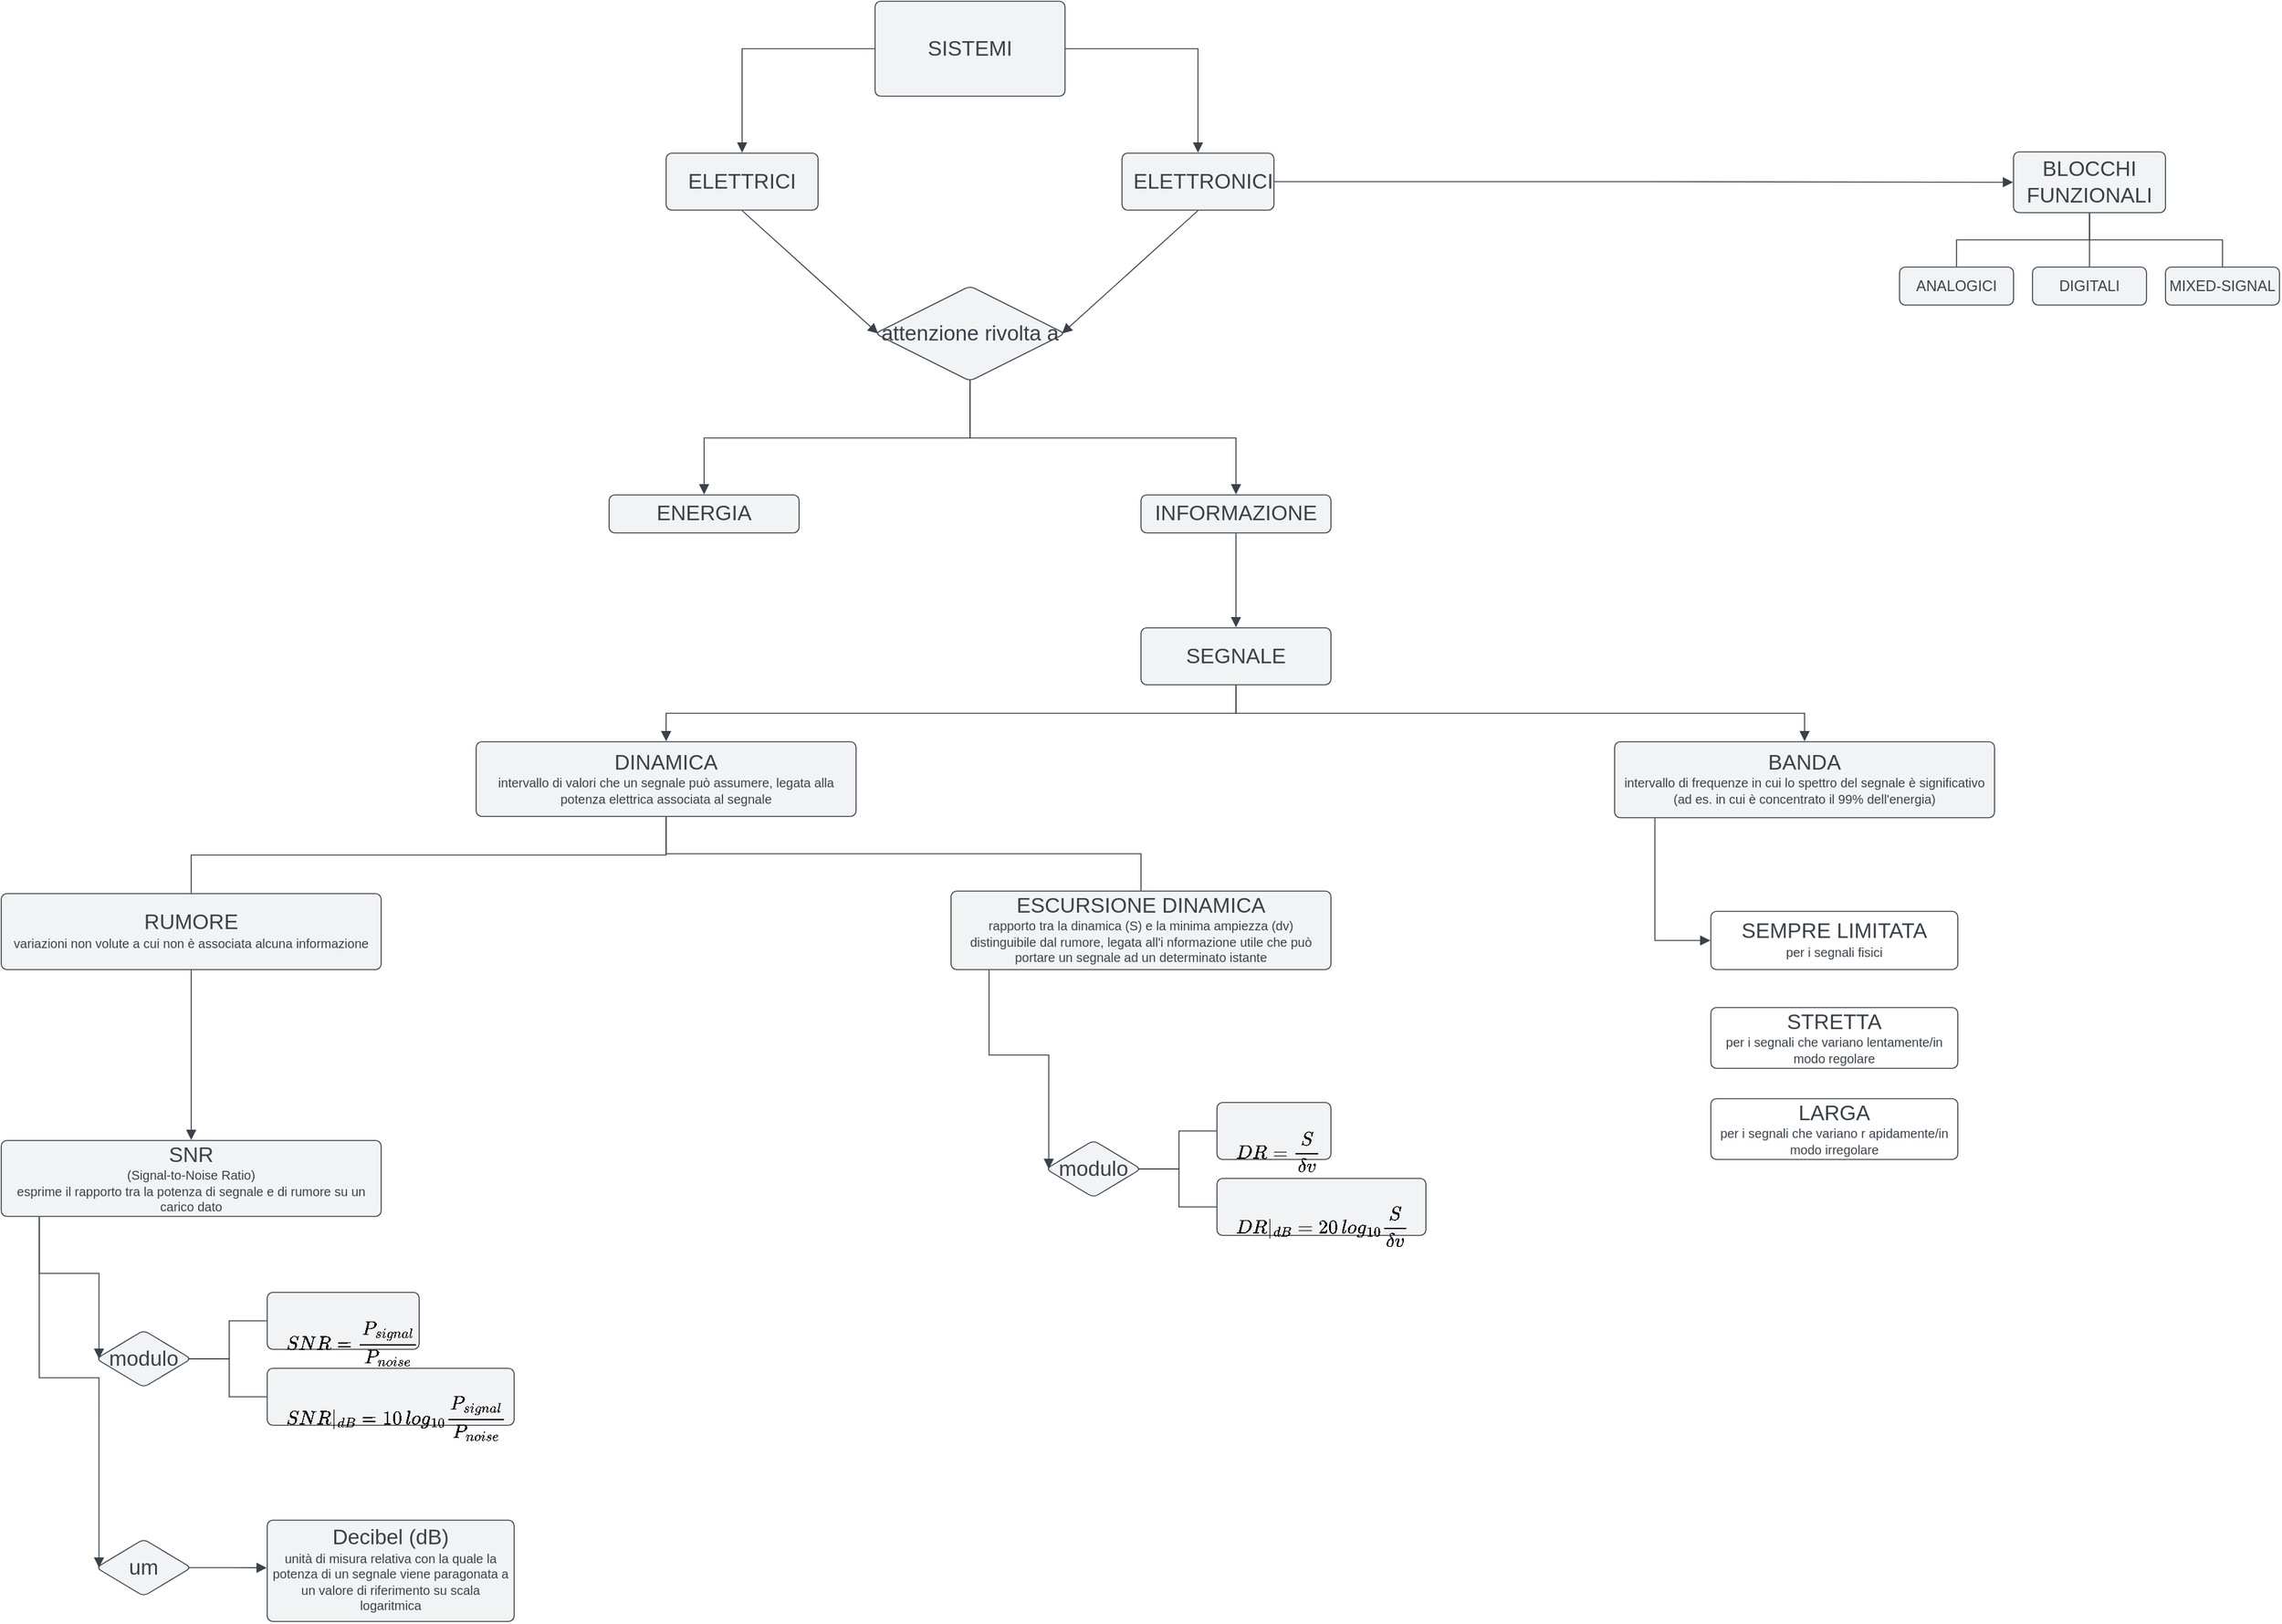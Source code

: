 <mxfile version="18.2.0" type="github"><diagram id="KbQLy3OMnYTvDfTse-Bw" name="Page-1"><mxGraphModel dx="2249" dy="820" grid="1" gridSize="10" guides="1" tooltips="1" connect="1" arrows="1" fold="1" page="1" pageScale="1" pageWidth="827" pageHeight="1169" math="0" shadow="0"><root><mxCell id="0"/><mxCell id="1" parent="0"/><UserObject label="SISTEMI" lucidchartObjectId="9QElXrMDOgw3" id="V_KuhvTImbU-2_eGopWf-1"><mxCell style="html=1;overflow=block;blockSpacing=1;whiteSpace=wrap;fontSize=16.7;fontColor=#3a414a;spacing=9;strokeColor=#3a414a;strokeOpacity=100;fillOpacity=100;rounded=1;absoluteArcSize=1;arcSize=9;fillColor=#f2f3f5;strokeWidth=0.8;" vertex="1" parent="1"><mxGeometry x="240" y="15" width="150" height="75" as="geometry"/></mxCell></UserObject><UserObject label="ELETTRICI" lucidchartObjectId="oREl5EtMewR." id="V_KuhvTImbU-2_eGopWf-2"><mxCell style="html=1;overflow=block;blockSpacing=1;whiteSpace=wrap;fontSize=16.7;fontColor=#3a414a;spacing=9;strokeColor=#3a414a;strokeOpacity=100;fillOpacity=100;rounded=1;absoluteArcSize=1;arcSize=9;fillColor=#f2f3f5;strokeWidth=0.8;" vertex="1" parent="1"><mxGeometry x="75" y="135" width="120" height="45" as="geometry"/></mxCell></UserObject><UserObject label="ELETTRONICI" lucidchartObjectId="GREljfqATe~l" id="V_KuhvTImbU-2_eGopWf-3"><mxCell style="html=1;overflow=block;blockSpacing=1;whiteSpace=wrap;fontSize=16.7;fontColor=#3a414a;spacing=9;strokeColor=#3a414a;strokeOpacity=100;fillOpacity=100;rounded=1;absoluteArcSize=1;arcSize=9;fillColor=#f2f3f5;strokeWidth=0.8;" vertex="1" parent="1"><mxGeometry x="435" y="135" width="120" height="45" as="geometry"/></mxCell></UserObject><UserObject label="" lucidchartObjectId="dVEla7K8sojE" id="V_KuhvTImbU-2_eGopWf-4"><mxCell style="html=1;jettySize=18;whiteSpace=wrap;fontSize=13;strokeColor=#3a414a;strokeOpacity=100;strokeWidth=0.8;rounded=1;arcSize=0;edgeStyle=orthogonalEdgeStyle;startArrow=none;endArrow=block;endFill=1;exitX=-0.002;exitY=0.5;exitPerimeter=0;entryX=0.5;entryY=-0.008;entryPerimeter=0;" edge="1" parent="1" source="V_KuhvTImbU-2_eGopWf-1" target="V_KuhvTImbU-2_eGopWf-2"><mxGeometry width="100" height="100" relative="1" as="geometry"><Array as="points"/></mxGeometry></mxCell></UserObject><UserObject label="" lucidchartObjectId="fVElLN0B~Lug" id="V_KuhvTImbU-2_eGopWf-5"><mxCell style="html=1;jettySize=18;whiteSpace=wrap;fontSize=13;strokeColor=#3a414a;strokeOpacity=100;strokeWidth=0.8;rounded=1;arcSize=0;edgeStyle=orthogonalEdgeStyle;startArrow=none;endArrow=block;endFill=1;exitX=1.002;exitY=0.5;exitPerimeter=0;entryX=0.5;entryY=-0.008;entryPerimeter=0;" edge="1" parent="1" source="V_KuhvTImbU-2_eGopWf-1" target="V_KuhvTImbU-2_eGopWf-3"><mxGeometry width="100" height="100" relative="1" as="geometry"><Array as="points"/></mxGeometry></mxCell></UserObject><UserObject label="attenzione rivolta a" lucidchartObjectId="2ZElksRTVC9U" id="V_KuhvTImbU-2_eGopWf-6"><mxCell style="html=1;overflow=block;blockSpacing=1;whiteSpace=wrap;rhombus;fontSize=16.7;fontColor=#3a414a;spacing=3.8;strokeColor=#3a414a;strokeOpacity=100;fillOpacity=100;rounded=1;absoluteArcSize=1;arcSize=9;fillColor=#f2f3f5;strokeWidth=0.8;" vertex="1" parent="1"><mxGeometry x="240" y="240" width="150" height="75" as="geometry"/></mxCell></UserObject><UserObject label="" lucidchartObjectId="V0ElHmMhb_H_" id="V_KuhvTImbU-2_eGopWf-7"><mxCell style="html=1;jettySize=18;whiteSpace=wrap;fontSize=13;strokeColor=#3a414a;strokeOpacity=100;strokeWidth=0.8;rounded=0;startArrow=none;endArrow=block;endFill=1;exitX=0.5;exitY=1.008;exitPerimeter=0;entryX=0.984;entryY=0.5;entryPerimeter=0;" edge="1" parent="1" source="V_KuhvTImbU-2_eGopWf-3" target="V_KuhvTImbU-2_eGopWf-6"><mxGeometry width="100" height="100" relative="1" as="geometry"><Array as="points"/></mxGeometry></mxCell></UserObject><UserObject label="" lucidchartObjectId="30ElbhEXb_4U" id="V_KuhvTImbU-2_eGopWf-8"><mxCell style="html=1;jettySize=18;whiteSpace=wrap;fontSize=13;strokeColor=#3a414a;strokeOpacity=100;strokeWidth=0.8;rounded=0;startArrow=none;endArrow=block;endFill=1;exitX=0.5;exitY=1.008;exitPerimeter=0;entryX=0.016;entryY=0.5;entryPerimeter=0;" edge="1" parent="1" source="V_KuhvTImbU-2_eGopWf-2" target="V_KuhvTImbU-2_eGopWf-6"><mxGeometry width="100" height="100" relative="1" as="geometry"><Array as="points"/></mxGeometry></mxCell></UserObject><UserObject label="ENERGIA" lucidchartObjectId="r1El8VEPG0fk" id="V_KuhvTImbU-2_eGopWf-9"><mxCell style="html=1;overflow=block;blockSpacing=1;whiteSpace=wrap;fontSize=16.7;fontColor=#3a414a;align=center;spacing=3.8;strokeColor=#3a414a;strokeOpacity=100;fillOpacity=100;rounded=1;absoluteArcSize=1;arcSize=9;fillColor=#f2f3f5;strokeWidth=0.8;" vertex="1" parent="1"><mxGeometry x="30" y="405" width="150" height="30" as="geometry"/></mxCell></UserObject><UserObject label="INFORMAZIONE" lucidchartObjectId="41ElJIFpAn1h" id="V_KuhvTImbU-2_eGopWf-10"><mxCell style="html=1;overflow=block;blockSpacing=1;whiteSpace=wrap;fontSize=16.7;fontColor=#3a414a;spacing=3.8;strokeColor=#3a414a;strokeOpacity=100;fillOpacity=100;rounded=1;absoluteArcSize=1;arcSize=9;fillColor=#f2f3f5;strokeWidth=0.8;" vertex="1" parent="1"><mxGeometry x="450" y="405" width="150" height="30" as="geometry"/></mxCell></UserObject><UserObject label="BLOCCHI FUNZIONALI" lucidchartObjectId="E5El9gGK8zPB" id="V_KuhvTImbU-2_eGopWf-11"><mxCell style="html=1;overflow=block;blockSpacing=1;whiteSpace=wrap;fontSize=16.7;fontColor=#3a414a;spacing=3.8;strokeColor=#3a414a;strokeOpacity=100;fillOpacity=100;rounded=1;absoluteArcSize=1;arcSize=9;fillColor=#f2f3f5;strokeWidth=0.8;" vertex="1" parent="1"><mxGeometry x="1139" y="134" width="120" height="48" as="geometry"/></mxCell></UserObject><UserObject label="" lucidchartObjectId="P5ElHXC_.5g." id="V_KuhvTImbU-2_eGopWf-12"><mxCell style="html=1;jettySize=18;whiteSpace=wrap;fontSize=13;strokeColor=#3a414a;strokeOpacity=100;strokeWidth=0.8;rounded=1;arcSize=12;edgeStyle=orthogonalEdgeStyle;startArrow=none;endArrow=block;endFill=1;exitX=1.003;exitY=0.5;exitPerimeter=0;entryX=-0.003;entryY=0.5;entryPerimeter=0;" edge="1" parent="1" source="V_KuhvTImbU-2_eGopWf-3" target="V_KuhvTImbU-2_eGopWf-11"><mxGeometry width="100" height="100" relative="1" as="geometry"><Array as="points"/></mxGeometry></mxCell></UserObject><UserObject label="ANALOGICI" lucidchartObjectId="~5ElXes_VRlE" id="V_KuhvTImbU-2_eGopWf-13"><mxCell style="html=1;overflow=block;blockSpacing=1;whiteSpace=wrap;fontSize=11.7;fontColor=#3a414a;spacing=3.8;strokeColor=#3a414a;strokeOpacity=100;fillOpacity=100;rounded=1;absoluteArcSize=1;arcSize=9;fillColor=#f2f3f5;strokeWidth=0.8;" vertex="1" parent="1"><mxGeometry x="1049" y="225" width="90" height="30" as="geometry"/></mxCell></UserObject><UserObject label="DIGITALI" lucidchartObjectId="h6ElQ-4IRWUj" id="V_KuhvTImbU-2_eGopWf-14"><mxCell style="html=1;overflow=block;blockSpacing=1;whiteSpace=wrap;fontSize=11.7;fontColor=#3a414a;spacing=3.8;strokeColor=#3a414a;strokeOpacity=100;fillOpacity=100;rounded=1;absoluteArcSize=1;arcSize=9;fillColor=#f2f3f5;strokeWidth=0.8;" vertex="1" parent="1"><mxGeometry x="1154" y="225" width="90" height="30" as="geometry"/></mxCell></UserObject><UserObject label="MIXED-SIGNAL" lucidchartObjectId="l6El-GRD.1cs" id="V_KuhvTImbU-2_eGopWf-15"><mxCell style="html=1;overflow=block;blockSpacing=1;whiteSpace=wrap;fontSize=11.7;fontColor=#3a414a;spacing=3.8;strokeColor=#3a414a;strokeOpacity=100;fillOpacity=100;rounded=1;absoluteArcSize=1;arcSize=9;fillColor=#f2f3f5;strokeWidth=0.8;" vertex="1" parent="1"><mxGeometry x="1259" y="225" width="90" height="30" as="geometry"/></mxCell></UserObject><UserObject label="" lucidchartObjectId="a-ElaWXdOamp" id="V_KuhvTImbU-2_eGopWf-16"><mxCell style="html=1;jettySize=18;whiteSpace=wrap;fontSize=13;strokeColor=#3a414a;strokeOpacity=100;strokeWidth=0.8;rounded=1;arcSize=0;edgeStyle=orthogonalEdgeStyle;startArrow=none;endArrow=none;exitX=0.5;exitY=1.007;exitPerimeter=0;entryX=0.5;entryY=-0.012;entryPerimeter=0;" edge="1" parent="1" source="V_KuhvTImbU-2_eGopWf-11" target="V_KuhvTImbU-2_eGopWf-13"><mxGeometry width="100" height="100" relative="1" as="geometry"><Array as="points"/></mxGeometry></mxCell></UserObject><UserObject label="" lucidchartObjectId="d-ElQZSo8LBz" id="V_KuhvTImbU-2_eGopWf-17"><mxCell style="html=1;jettySize=18;whiteSpace=wrap;fontSize=13;strokeColor=#3a414a;strokeOpacity=100;strokeWidth=0.8;rounded=1;arcSize=0;edgeStyle=orthogonalEdgeStyle;startArrow=none;endArrow=none;exitX=0.5;exitY=1.007;exitPerimeter=0;entryX=0.5;entryY=-0.012;entryPerimeter=0;" edge="1" parent="1" source="V_KuhvTImbU-2_eGopWf-11" target="V_KuhvTImbU-2_eGopWf-15"><mxGeometry width="100" height="100" relative="1" as="geometry"><Array as="points"/></mxGeometry></mxCell></UserObject><UserObject label="" lucidchartObjectId="f-El.wP~4sLb" id="V_KuhvTImbU-2_eGopWf-18"><mxCell style="html=1;jettySize=18;whiteSpace=wrap;fontSize=13;strokeColor=#3a414a;strokeOpacity=100;strokeWidth=0.8;rounded=1;arcSize=0;edgeStyle=orthogonalEdgeStyle;startArrow=none;endArrow=none;exitX=0.5;exitY=1.007;exitPerimeter=0;entryX=0.5;entryY=-0.012;entryPerimeter=0;" edge="1" parent="1" source="V_KuhvTImbU-2_eGopWf-11" target="V_KuhvTImbU-2_eGopWf-14"><mxGeometry width="100" height="100" relative="1" as="geometry"><Array as="points"/></mxGeometry></mxCell></UserObject><UserObject label="SEGNALE" lucidchartObjectId="i~ElQbq9KEDh" id="V_KuhvTImbU-2_eGopWf-19"><mxCell style="html=1;overflow=block;blockSpacing=1;whiteSpace=wrap;fontSize=16.7;fontColor=#3a414a;spacing=3.8;strokeColor=#3a414a;strokeOpacity=100;fillOpacity=100;rounded=1;absoluteArcSize=1;arcSize=9;fillColor=#f2f3f5;strokeWidth=0.8;" vertex="1" parent="1"><mxGeometry x="450" y="510" width="150" height="45" as="geometry"/></mxCell></UserObject><UserObject label="" lucidchartObjectId="vaFlGMC20mRY" id="V_KuhvTImbU-2_eGopWf-20"><mxCell style="html=1;jettySize=18;whiteSpace=wrap;fontSize=13;strokeColor=#3a414a;strokeOpacity=100;strokeWidth=0.8;rounded=1;arcSize=12;edgeStyle=orthogonalEdgeStyle;startArrow=none;endArrow=block;endFill=1;exitX=0.5;exitY=1.012;exitPerimeter=0;entryX=0.5;entryY=-0.008;entryPerimeter=0;" edge="1" parent="1" source="V_KuhvTImbU-2_eGopWf-10" target="V_KuhvTImbU-2_eGopWf-19"><mxGeometry width="100" height="100" relative="1" as="geometry"><Array as="points"/></mxGeometry></mxCell></UserObject><UserObject label="&lt;div style=&quot;display: flex; justify-content: center; text-align: center; align-items: baseline; font-size: 0; line-height: 1.25;margin-top: -2px;&quot;&gt;&lt;span&gt;&lt;span style=&quot;font-size:16.7px;color:#3a414a;&quot;&gt;DINAMICA&#xA;&lt;/span&gt;&lt;span style=&quot;font-size:10px;color:#3a414a;&quot;&gt;intervallo di valori che un segnale può assumere, legata alla potenza elettrica associata al segnale&lt;/span&gt;&lt;/span&gt;&lt;/div&gt;" lucidchartObjectId="CaFlC.bQDcfy" id="V_KuhvTImbU-2_eGopWf-21"><mxCell style="html=1;overflow=block;blockSpacing=1;whiteSpace=wrap;fontSize=13;spacing=3.8;strokeColor=#3a414a;strokeOpacity=100;fillOpacity=100;rounded=1;absoluteArcSize=1;arcSize=9;fillColor=#f2f3f5;strokeWidth=0.8;" vertex="1" parent="1"><mxGeometry x="-75" y="600" width="300" height="59" as="geometry"/></mxCell></UserObject><UserObject label="&lt;div style=&quot;display: flex; justify-content: center; text-align: center; align-items: baseline; font-size: 0; line-height: 1.25;margin-top: -2px;&quot;&gt;&lt;span&gt;&lt;span style=&quot;font-size:16.7px;color:#3a414a;&quot;&gt;BANDA&#xA;&lt;/span&gt;&lt;span style=&quot;font-size:10px;color:#3a414a;&quot;&gt;intervallo di frequenze in cui lo spettro del segnale è significativo (ad es. in cui è concentrato il 99% dell'energia)&lt;/span&gt;&lt;/span&gt;&lt;/div&gt;" lucidchartObjectId="NaFljsvgDDDa" id="V_KuhvTImbU-2_eGopWf-22"><mxCell style="html=1;overflow=block;blockSpacing=1;whiteSpace=wrap;fontSize=13;spacing=3.8;strokeColor=#3a414a;strokeOpacity=100;fillOpacity=100;rounded=1;absoluteArcSize=1;arcSize=9;fillColor=#f2f3f5;strokeWidth=0.8;" vertex="1" parent="1"><mxGeometry x="824" y="600" width="300" height="60" as="geometry"/></mxCell></UserObject><UserObject label="&lt;div style=&quot;display: flex; justify-content: center; text-align: center; align-items: baseline; font-size: 0; line-height: 1.25;margin-top: -2px;&quot;&gt;&lt;span&gt;&lt;span style=&quot;font-size:16.7px;color:#3a414a;&quot;&gt;RUMORE&#xA;&lt;/span&gt;&lt;span style=&quot;font-size:10px;color:#3a414a;&quot;&gt;variazioni non volute a cui non è associata alcuna informazione&lt;/span&gt;&lt;/span&gt;&lt;/div&gt;" lucidchartObjectId="ceFloytlK~nw" id="V_KuhvTImbU-2_eGopWf-23"><mxCell style="html=1;overflow=block;blockSpacing=1;whiteSpace=wrap;fontSize=13;spacing=3.8;strokeColor=#3a414a;strokeOpacity=100;fillOpacity=100;rounded=1;absoluteArcSize=1;arcSize=9;fillColor=#f2f3f5;strokeWidth=0.8;" vertex="1" parent="1"><mxGeometry x="-450" y="720" width="300" height="60" as="geometry"/></mxCell></UserObject><UserObject label="" lucidchartObjectId="PiFlnR73-NgH" id="V_KuhvTImbU-2_eGopWf-24"><mxCell style="html=1;jettySize=18;whiteSpace=wrap;fontSize=13;strokeColor=#3a414a;strokeOpacity=100;strokeWidth=0.8;rounded=1;arcSize=0;edgeStyle=orthogonalEdgeStyle;startArrow=none;endArrow=none;exitX=0.5;exitY=1.006;exitPerimeter=0;entryX=0.5;entryY=-0.006;entryPerimeter=0;" edge="1" parent="1" source="V_KuhvTImbU-2_eGopWf-21" target="V_KuhvTImbU-2_eGopWf-23"><mxGeometry width="100" height="100" relative="1" as="geometry"><Array as="points"/></mxGeometry></mxCell></UserObject><UserObject label="&lt;div style=&quot;display: flex; justify-content: center; text-align: center; align-items: baseline; font-size: 0; line-height: 1.25;margin-top: -2px;&quot;&gt;&lt;span&gt;&lt;span style=&quot;font-size:16.7px;color:#3a414a;&quot;&gt;ESCURSIONE DINAMICA&#xA;&lt;/span&gt;&lt;span style=&quot;font-size:10px;color:#3a414a;&quot;&gt;rapporto tra la dinamica (S) e la minima ampiezza (dv) distinguibile dal rumore, legata all'i nformazione utile che può portare un segnale ad un determinato istante&lt;/span&gt;&lt;/span&gt;&lt;/div&gt;" lucidchartObjectId="-iFlFDH.yqT3" id="V_KuhvTImbU-2_eGopWf-25"><mxCell style="html=1;overflow=block;blockSpacing=1;whiteSpace=wrap;fontSize=13;spacing=3.8;strokeColor=#3a414a;strokeOpacity=100;fillOpacity=100;rounded=1;absoluteArcSize=1;arcSize=9;fillColor=#f2f3f5;strokeWidth=0.8;" vertex="1" parent="1"><mxGeometry x="300" y="718" width="300" height="62" as="geometry"/></mxCell></UserObject><UserObject label="" lucidchartObjectId="ekFlEMJNRGLC" id="V_KuhvTImbU-2_eGopWf-26"><mxCell style="html=1;jettySize=18;whiteSpace=wrap;fontSize=13;strokeColor=#3a414a;strokeOpacity=100;strokeWidth=0.8;rounded=1;arcSize=0;edgeStyle=orthogonalEdgeStyle;startArrow=none;endArrow=none;exitX=0.5;exitY=1.006;exitPerimeter=0;entryX=0.5;entryY=-0.006;entryPerimeter=0;" edge="1" parent="1" source="V_KuhvTImbU-2_eGopWf-21" target="V_KuhvTImbU-2_eGopWf-25"><mxGeometry width="100" height="100" relative="1" as="geometry"><Array as="points"/></mxGeometry></mxCell></UserObject><UserObject label="&lt;div style=&quot;display: flex; justify-content: center; text-align: center; align-items: baseline; font-size: 0; line-height: 1.25;margin-top: -2px;&quot;&gt;&lt;span&gt;&lt;span style=&quot;font-size:16.7px;color:#3a414a;&quot;&gt;SNR&#xA;&lt;/span&gt;&lt;span style=&quot;font-size:10px;color:#3a414a;&quot;&gt;(Signal-to-Noise Ratio)&#xA;esprime il rapporto tra la potenza di segnale e di rumore su un carico dato&lt;/span&gt;&lt;/span&gt;&lt;/div&gt;" lucidchartObjectId="NlFl~mT72mBA" id="V_KuhvTImbU-2_eGopWf-27"><mxCell style="html=1;overflow=block;blockSpacing=1;whiteSpace=wrap;fontSize=13;spacing=3.8;strokeColor=#3a414a;strokeOpacity=100;fillOpacity=100;rounded=1;absoluteArcSize=1;arcSize=9;fillColor=#f2f3f5;strokeWidth=0.8;" vertex="1" parent="1"><mxGeometry x="-450" y="915" width="300" height="60" as="geometry"/></mxCell></UserObject><UserObject label="" lucidchartObjectId="RmFlyv~tMcAi" id="V_KuhvTImbU-2_eGopWf-28"><mxCell style="html=1;jettySize=18;whiteSpace=wrap;fontSize=13;strokeColor=#3a414a;strokeOpacity=100;strokeWidth=0.8;rounded=1;arcSize=12;edgeStyle=orthogonalEdgeStyle;startArrow=none;endArrow=block;endFill=1;exitX=0.5;exitY=1.006;exitPerimeter=0;entryX=0.5;entryY=-0.006;entryPerimeter=0;" edge="1" parent="1" source="V_KuhvTImbU-2_eGopWf-23" target="V_KuhvTImbU-2_eGopWf-27"><mxGeometry width="100" height="100" relative="1" as="geometry"><Array as="points"/></mxGeometry></mxCell></UserObject><UserObject label="" lucidchartObjectId="zpFlL2CMC-he" id="V_KuhvTImbU-2_eGopWf-29"><mxCell style="html=1;jettySize=18;whiteSpace=wrap;fontSize=13;strokeColor=#3a414a;strokeOpacity=100;strokeWidth=0.8;rounded=1;arcSize=0;edgeStyle=orthogonalEdgeStyle;startArrow=none;endArrow=block;endFill=1;exitX=0.5;exitY=0.991;exitPerimeter=0;entryX=0.5;entryY=-0.012;entryPerimeter=0;" edge="1" parent="1" source="V_KuhvTImbU-2_eGopWf-6" target="V_KuhvTImbU-2_eGopWf-9"><mxGeometry width="100" height="100" relative="1" as="geometry"><Array as="points"/></mxGeometry></mxCell></UserObject><UserObject label="" lucidchartObjectId="CpFlIvJUsDqa" id="V_KuhvTImbU-2_eGopWf-30"><mxCell style="html=1;jettySize=18;whiteSpace=wrap;fontSize=13;strokeColor=#3a414a;strokeOpacity=100;strokeWidth=0.8;rounded=1;arcSize=0;edgeStyle=orthogonalEdgeStyle;startArrow=none;endArrow=block;endFill=1;exitX=0.5;exitY=0.991;exitPerimeter=0;entryX=0.5;entryY=-0.012;entryPerimeter=0;" edge="1" parent="1" source="V_KuhvTImbU-2_eGopWf-6" target="V_KuhvTImbU-2_eGopWf-10"><mxGeometry width="100" height="100" relative="1" as="geometry"><Array as="points"/></mxGeometry></mxCell></UserObject><UserObject label="modulo" lucidchartObjectId="kuFlH_ao~T5j" id="V_KuhvTImbU-2_eGopWf-31"><mxCell style="html=1;overflow=block;blockSpacing=1;whiteSpace=wrap;rhombus;fontSize=16.7;fontColor=#3a414a;spacing=3.8;strokeColor=#3a414a;strokeOpacity=100;fillOpacity=100;rounded=1;absoluteArcSize=1;arcSize=9;fillColor=#f2f3f5;strokeWidth=0.8;" vertex="1" parent="1"><mxGeometry x="-375" y="1065" width="75" height="45" as="geometry"/></mxCell></UserObject><UserObject label="um" lucidchartObjectId="7uFlqthe8yNe" id="V_KuhvTImbU-2_eGopWf-32"><mxCell style="html=1;overflow=block;blockSpacing=1;whiteSpace=wrap;rhombus;fontSize=16.7;fontColor=#3a414a;spacing=3.8;strokeColor=#3a414a;strokeOpacity=100;fillOpacity=100;rounded=1;absoluteArcSize=1;arcSize=9;fillColor=#f2f3f5;strokeWidth=0.8;" vertex="1" parent="1"><mxGeometry x="-375" y="1230" width="75" height="45" as="geometry"/></mxCell></UserObject><UserObject label="" lucidchartObjectId="dwFl2hjk8Lel" id="V_KuhvTImbU-2_eGopWf-33"><mxCell style="html=1;jettySize=18;whiteSpace=wrap;fontSize=13;strokeColor=#3a414a;strokeOpacity=100;strokeWidth=0.8;rounded=1;arcSize=0;edgeStyle=orthogonalEdgeStyle;startArrow=none;endArrow=block;endFill=1;exitX=0.1;exitY=1.006;exitPerimeter=0;entryX=0.029;entryY=0.5;entryPerimeter=0;" edge="1" parent="1" source="V_KuhvTImbU-2_eGopWf-27" target="V_KuhvTImbU-2_eGopWf-31"><mxGeometry width="100" height="100" relative="1" as="geometry"><Array as="points"/></mxGeometry></mxCell></UserObject><UserObject label="" lucidchartObjectId="iwFlKZC0BRHV" id="V_KuhvTImbU-2_eGopWf-34"><mxCell style="html=1;jettySize=18;whiteSpace=wrap;fontSize=13;strokeColor=#3a414a;strokeOpacity=100;strokeWidth=0.8;rounded=1;arcSize=0;edgeStyle=orthogonalEdgeStyle;startArrow=none;endArrow=block;endFill=1;exitX=0.1;exitY=1.006;exitPerimeter=0;entryX=0.029;entryY=0.5;entryPerimeter=0;" edge="1" parent="1" source="V_KuhvTImbU-2_eGopWf-27" target="V_KuhvTImbU-2_eGopWf-32"><mxGeometry width="100" height="100" relative="1" as="geometry"><Array as="points"/></mxGeometry></mxCell></UserObject><UserObject label="" lucidchartObjectId="owFlULOtFTsC" id="V_KuhvTImbU-2_eGopWf-35"><mxCell style="html=1;jettySize=18;whiteSpace=wrap;fontSize=13;strokeColor=#3a414a;strokeOpacity=100;strokeWidth=0.8;rounded=1;arcSize=0;edgeStyle=orthogonalEdgeStyle;startArrow=none;endArrow=none;exitX=0.971;exitY=0.5;exitPerimeter=0;entryX=-0.003;entryY=0.5;entryPerimeter=0;" edge="1" parent="1" source="V_KuhvTImbU-2_eGopWf-31" target="V_KuhvTImbU-2_eGopWf-46"><mxGeometry width="100" height="100" relative="1" as="geometry"><Array as="points"/></mxGeometry></mxCell></UserObject><UserObject label="" lucidchartObjectId="rwFluwFiJ6Xw" id="V_KuhvTImbU-2_eGopWf-36"><mxCell style="html=1;jettySize=18;whiteSpace=wrap;fontSize=13;strokeColor=#3a414a;strokeOpacity=100;strokeWidth=0.8;rounded=1;arcSize=0;edgeStyle=orthogonalEdgeStyle;startArrow=none;endArrow=none;exitX=0.971;exitY=0.5;exitPerimeter=0;entryX=-0.002;entryY=0.5;entryPerimeter=0;" edge="1" parent="1" source="V_KuhvTImbU-2_eGopWf-31" target="V_KuhvTImbU-2_eGopWf-44"><mxGeometry width="100" height="100" relative="1" as="geometry"><Array as="points"/></mxGeometry></mxCell></UserObject><UserObject label="&lt;div style=&quot;display: flex; justify-content: center; text-align: center; align-items: baseline; font-size: 0; line-height: 1.25;margin-top: -2px;&quot;&gt;&lt;span&gt;&lt;span style=&quot;font-size:16.7px;color:#3a414a;&quot;&gt;Decibel (dB)&#xA;&lt;/span&gt;&lt;span style=&quot;font-size:10px;color:#3a414a;&quot;&gt;unità di misura relativa con la quale la potenza di un segnale viene paragonata a un valore di riferimento su scala logaritmica&lt;/span&gt;&lt;/span&gt;&lt;/div&gt;" lucidchartObjectId="TzFl0S9uKZ~m" id="V_KuhvTImbU-2_eGopWf-37"><mxCell style="html=1;overflow=block;blockSpacing=1;whiteSpace=wrap;fontSize=13;spacing=3.8;strokeColor=#3a414a;strokeOpacity=100;fillOpacity=100;rounded=1;absoluteArcSize=1;arcSize=9;fillColor=#f2f3f5;strokeWidth=0.8;" vertex="1" parent="1"><mxGeometry x="-240" y="1215" width="195" height="80" as="geometry"/></mxCell></UserObject><UserObject label="" lucidchartObjectId="AAFljZxxAPp4" id="V_KuhvTImbU-2_eGopWf-38"><mxCell style="html=1;jettySize=18;whiteSpace=wrap;fontSize=13;strokeColor=#3a414a;strokeOpacity=100;strokeWidth=0.8;rounded=1;arcSize=0;edgeStyle=orthogonalEdgeStyle;startArrow=none;endArrow=block;endFill=1;exitX=0.971;exitY=0.5;exitPerimeter=0;entryX=-0.002;entryY=0.47;entryPerimeter=0;" edge="1" parent="1" source="V_KuhvTImbU-2_eGopWf-32" target="V_KuhvTImbU-2_eGopWf-37"><mxGeometry width="100" height="100" relative="1" as="geometry"><Array as="points"/></mxGeometry></mxCell></UserObject><UserObject label="modulo" lucidchartObjectId="eGFlUj89s3dI" id="V_KuhvTImbU-2_eGopWf-39"><mxCell style="html=1;overflow=block;blockSpacing=1;whiteSpace=wrap;rhombus;fontSize=16.7;fontColor=#3a414a;spacing=3.8;strokeColor=#3a414a;strokeOpacity=100;fillOpacity=100;rounded=1;absoluteArcSize=1;arcSize=9;fillColor=#f2f3f5;strokeWidth=0.8;" vertex="1" parent="1"><mxGeometry x="375" y="915" width="75" height="45" as="geometry"/></mxCell></UserObject><mxCell id="V_KuhvTImbU-2_eGopWf-40" value="" style="html=1;overflow=block;blockSpacing=1;whiteSpace=wrap;fontSize=13;spacing=3.8;strokeColor=#3a414a;strokeOpacity=100;fillOpacity=100;rounded=1;absoluteArcSize=1;arcSize=9;fillColor=#f2f3f5;strokeWidth=0.8;container=1;collapsible=0;" vertex="1" parent="1"><mxGeometry x="510" y="885" width="90" height="45" as="geometry"/></mxCell><mxCell id="V_KuhvTImbU-2_eGopWf-41" value="$$DR = \frac{S}{\delta v}$$" style="html=1;overflow=block;blockSpacing=1;whiteSpace=wrap;strokeColor=none;fontSize=13;spacing=0;fillOpacity=100;fillColor=#f2f3f5;strokeWidth=1.5;" vertex="1" parent="V_KuhvTImbU-2_eGopWf-40"><mxGeometry x="15" y="9" width="60" height="24" as="geometry"/></mxCell><mxCell id="V_KuhvTImbU-2_eGopWf-42" value="" style="html=1;overflow=block;blockSpacing=1;whiteSpace=wrap;fontSize=13;spacing=3.8;strokeColor=#3a414a;strokeOpacity=100;fillOpacity=100;rounded=1;absoluteArcSize=1;arcSize=9;fillColor=#f2f3f5;strokeWidth=0.8;container=1;collapsible=0;" vertex="1" parent="1"><mxGeometry x="510" y="945" width="165" height="45" as="geometry"/></mxCell><mxCell id="V_KuhvTImbU-2_eGopWf-43" value="$$DR|_{dB} = 20 \, log_{10} \frac{S}{\delta v}$$" style="html=1;overflow=block;blockSpacing=1;whiteSpace=wrap;strokeColor=none;fontSize=13;spacing=0;fillOpacity=100;fillColor=#f2f3f5;strokeWidth=1.5;" vertex="1" parent="V_KuhvTImbU-2_eGopWf-42"><mxGeometry x="15" y="8" width="137" height="25" as="geometry"/></mxCell><mxCell id="V_KuhvTImbU-2_eGopWf-44" value="" style="html=1;overflow=block;blockSpacing=1;whiteSpace=wrap;fontSize=13;spacing=3.8;strokeColor=#3a414a;strokeOpacity=100;fillOpacity=100;rounded=1;absoluteArcSize=1;arcSize=9;fillColor=#f2f3f5;strokeWidth=0.8;container=1;collapsible=0;" vertex="1" parent="1"><mxGeometry x="-240" y="1095" width="195" height="45" as="geometry"/></mxCell><mxCell id="V_KuhvTImbU-2_eGopWf-45" value="$$SNR|_{dB} = 10 \, log_{10} \frac{P_{signal}}{P_{noise}}$$" style="html=1;overflow=block;blockSpacing=1;whiteSpace=wrap;strokeColor=none;fontSize=13;spacing=0;fillOpacity=100;fillColor=#f2f3f5;strokeWidth=1.5;" vertex="1" parent="V_KuhvTImbU-2_eGopWf-44"><mxGeometry x="15" y="8" width="168" height="29" as="geometry"/></mxCell><mxCell id="V_KuhvTImbU-2_eGopWf-46" value="" style="html=1;overflow=block;blockSpacing=1;whiteSpace=wrap;fontSize=13;spacing=3.8;strokeColor=#3a414a;strokeOpacity=100;fillOpacity=100;rounded=1;absoluteArcSize=1;arcSize=9;fillColor=#f2f3f5;strokeWidth=0.8;container=1;collapsible=0;" vertex="1" parent="1"><mxGeometry x="-240" y="1035" width="120" height="45" as="geometry"/></mxCell><mxCell id="V_KuhvTImbU-2_eGopWf-47" value="$$SNR = \frac{P_{signal}}{P_{noise}}$$" style="html=1;overflow=block;blockSpacing=1;whiteSpace=wrap;strokeColor=none;fontSize=13;spacing=0;fillOpacity=100;fillColor=#f2f3f5;strokeWidth=1.5;" vertex="1" parent="V_KuhvTImbU-2_eGopWf-46"><mxGeometry x="15" y="9" width="90" height="28" as="geometry"/></mxCell><UserObject label="" lucidchartObjectId="eGFlJ~uYdr0u" id="V_KuhvTImbU-2_eGopWf-48"><mxCell style="html=1;jettySize=18;whiteSpace=wrap;fontSize=13;strokeColor=#3a414a;strokeOpacity=100;strokeWidth=0.8;rounded=1;arcSize=0;edgeStyle=orthogonalEdgeStyle;startArrow=none;endArrow=none;exitX=0.971;exitY=0.5;exitPerimeter=0;entryX=-0.004;entryY=0.5;entryPerimeter=0;" edge="1" parent="1" source="V_KuhvTImbU-2_eGopWf-39" target="V_KuhvTImbU-2_eGopWf-40"><mxGeometry width="100" height="100" relative="1" as="geometry"><Array as="points"/></mxGeometry></mxCell></UserObject><UserObject label="" lucidchartObjectId="eGFl6dfEpMGe" id="V_KuhvTImbU-2_eGopWf-49"><mxCell style="html=1;jettySize=18;whiteSpace=wrap;fontSize=13;strokeColor=#3a414a;strokeOpacity=100;strokeWidth=0.8;rounded=1;arcSize=0;edgeStyle=orthogonalEdgeStyle;startArrow=none;endArrow=none;exitX=0.971;exitY=0.5;exitPerimeter=0;entryX=-0.002;entryY=0.5;entryPerimeter=0;" edge="1" parent="1" source="V_KuhvTImbU-2_eGopWf-39" target="V_KuhvTImbU-2_eGopWf-42"><mxGeometry width="100" height="100" relative="1" as="geometry"><Array as="points"/></mxGeometry></mxCell></UserObject><UserObject label="" lucidchartObjectId="DGFlfsR5p_ll" id="V_KuhvTImbU-2_eGopWf-50"><mxCell style="html=1;jettySize=18;whiteSpace=wrap;fontSize=13;strokeColor=#3a414a;strokeOpacity=100;strokeWidth=0.8;rounded=1;arcSize=0;edgeStyle=orthogonalEdgeStyle;startArrow=none;endArrow=block;endFill=1;exitX=0.1;exitY=1.006;exitPerimeter=0;entryX=0.029;entryY=0.5;entryPerimeter=0;" edge="1" parent="1" source="V_KuhvTImbU-2_eGopWf-25" target="V_KuhvTImbU-2_eGopWf-39"><mxGeometry width="100" height="100" relative="1" as="geometry"><Array as="points"/></mxGeometry></mxCell></UserObject><UserObject label="" lucidchartObjectId="4MFl8yJQ_Ar8" id="V_KuhvTImbU-2_eGopWf-51"><mxCell style="html=1;jettySize=18;whiteSpace=wrap;fontSize=13;strokeColor=#3a414a;strokeOpacity=100;strokeWidth=0.8;rounded=1;arcSize=0;edgeStyle=orthogonalEdgeStyle;startArrow=none;endArrow=block;endFill=1;exitX=0.5;exitY=1.008;exitPerimeter=0;entryX=0.5;entryY=-0.006;entryPerimeter=0;" edge="1" parent="1" source="V_KuhvTImbU-2_eGopWf-19" target="V_KuhvTImbU-2_eGopWf-21"><mxGeometry width="100" height="100" relative="1" as="geometry"><Array as="points"/></mxGeometry></mxCell></UserObject><UserObject label="" lucidchartObjectId="-MFlbfdvQAz_" id="V_KuhvTImbU-2_eGopWf-52"><mxCell style="html=1;jettySize=18;whiteSpace=wrap;fontSize=13;strokeColor=#3a414a;strokeOpacity=100;strokeWidth=0.8;rounded=1;arcSize=0;edgeStyle=orthogonalEdgeStyle;startArrow=none;endArrow=block;endFill=1;exitX=0.5;exitY=1.008;exitPerimeter=0;entryX=0.5;entryY=-0.006;entryPerimeter=0;" edge="1" parent="1" source="V_KuhvTImbU-2_eGopWf-19" target="V_KuhvTImbU-2_eGopWf-22"><mxGeometry width="100" height="100" relative="1" as="geometry"><Array as="points"/></mxGeometry></mxCell></UserObject><UserObject label="&lt;div style=&quot;display: flex; justify-content: center; text-align: center; align-items: baseline; font-size: 0; line-height: 1.25;margin-top: -2px;&quot;&gt;&lt;span&gt;&lt;span style=&quot;font-size:16.7px;color:#3a414a;&quot;&gt;SEMPRE LIMITATA&#xA;&lt;/span&gt;&lt;span style=&quot;font-size:10px;color:#3a414a;&quot;&gt;per i segnali fisici&lt;/span&gt;&lt;/span&gt;&lt;/div&gt;" lucidchartObjectId="OPFlVcPKJhmu" id="V_KuhvTImbU-2_eGopWf-53"><mxCell style="html=1;overflow=block;blockSpacing=1;whiteSpace=wrap;fontSize=13;spacing=3.8;strokeColor=#3a414a;strokeOpacity=100;rounded=1;absoluteArcSize=1;arcSize=9;strokeWidth=0.8;" vertex="1" parent="1"><mxGeometry x="900" y="734" width="195" height="46" as="geometry"/></mxCell></UserObject><UserObject label="&lt;div style=&quot;display: flex; justify-content: center; text-align: center; align-items: baseline; font-size: 0; line-height: 1.25;margin-top: -2px;&quot;&gt;&lt;span&gt;&lt;span style=&quot;font-size:16.7px;color:#3a414a;&quot;&gt;STRETTA&#xA;&lt;/span&gt;&lt;span style=&quot;font-size:10px;color:#3a414a;&quot;&gt;per i segnali che variano lentamente/in modo regolare&lt;/span&gt;&lt;/span&gt;&lt;/div&gt;" lucidchartObjectId="6TFlstYmunlc" id="V_KuhvTImbU-2_eGopWf-54"><mxCell style="html=1;overflow=block;blockSpacing=1;whiteSpace=wrap;fontSize=13;spacing=3.8;strokeColor=#3a414a;strokeOpacity=100;rounded=1;absoluteArcSize=1;arcSize=9;strokeWidth=0.8;" vertex="1" parent="1"><mxGeometry x="900" y="810" width="195" height="48" as="geometry"/></mxCell></UserObject><UserObject label="&lt;div style=&quot;display: flex; justify-content: center; text-align: center; align-items: baseline; font-size: 0; line-height: 1.25;margin-top: -2px;&quot;&gt;&lt;span&gt;&lt;span style=&quot;font-size:16.7px;color:#3a414a;&quot;&gt;LARGA&#xA;&lt;/span&gt;&lt;span style=&quot;font-size:10px;color:#3a414a;&quot;&gt;per i segnali che variano r apidamente/in modo irregolare&lt;/span&gt;&lt;/span&gt;&lt;/div&gt;" lucidchartObjectId="8TFl-1Wmz8BK" id="V_KuhvTImbU-2_eGopWf-55"><mxCell style="html=1;overflow=block;blockSpacing=1;whiteSpace=wrap;fontSize=13;spacing=3.8;strokeColor=#3a414a;strokeOpacity=100;rounded=1;absoluteArcSize=1;arcSize=9;strokeWidth=0.8;" vertex="1" parent="1"><mxGeometry x="900" y="882" width="195" height="48" as="geometry"/></mxCell></UserObject><UserObject label="" lucidchartObjectId="2VFlZNaHRQ6N" id="V_KuhvTImbU-2_eGopWf-56"><mxCell style="html=1;jettySize=18;whiteSpace=wrap;fontSize=13;strokeColor=#3a414a;strokeOpacity=100;strokeWidth=0.8;rounded=1;arcSize=0;edgeStyle=orthogonalEdgeStyle;startArrow=none;endArrow=block;endFill=1;exitX=0.106;exitY=1.006;exitPerimeter=0;entryX=-0.002;entryY=0.5;entryPerimeter=0;" edge="1" parent="1" source="V_KuhvTImbU-2_eGopWf-22" target="V_KuhvTImbU-2_eGopWf-53"><mxGeometry width="100" height="100" relative="1" as="geometry"><Array as="points"/></mxGeometry></mxCell></UserObject></root></mxGraphModel></diagram></mxfile>